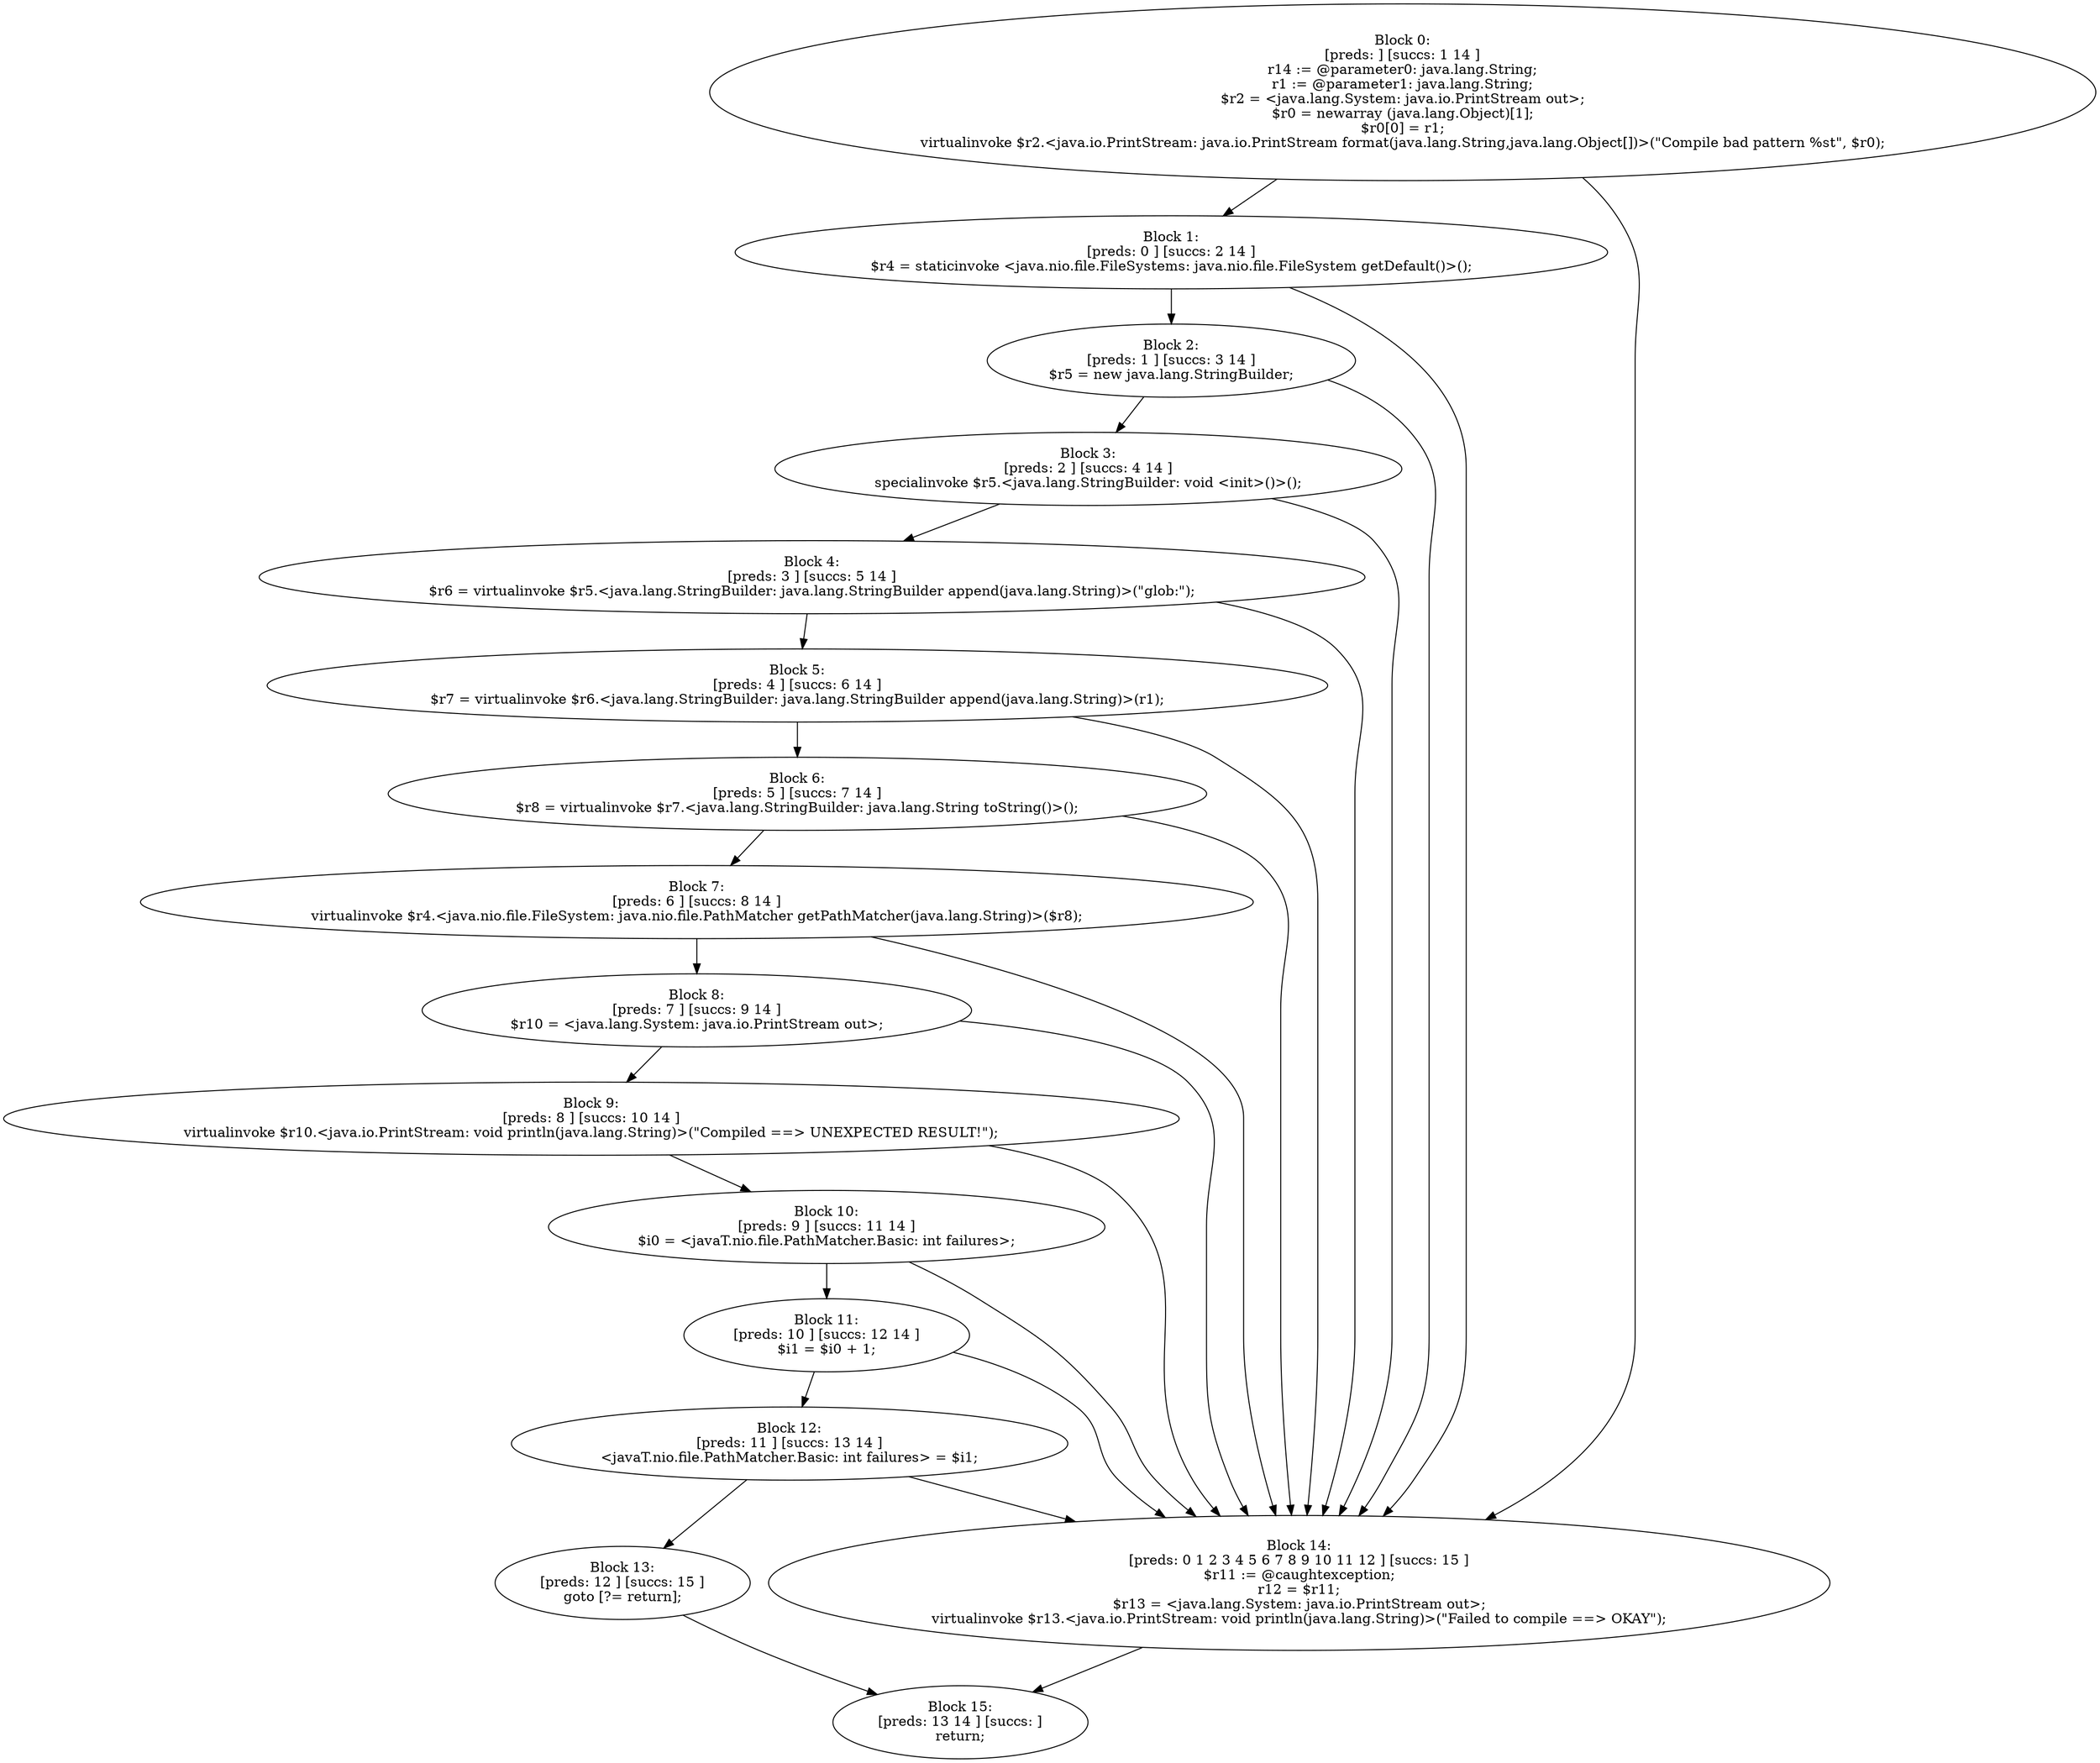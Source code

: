 digraph "unitGraph" {
    "Block 0:
[preds: ] [succs: 1 14 ]
r14 := @parameter0: java.lang.String;
r1 := @parameter1: java.lang.String;
$r2 = <java.lang.System: java.io.PrintStream out>;
$r0 = newarray (java.lang.Object)[1];
$r0[0] = r1;
virtualinvoke $r2.<java.io.PrintStream: java.io.PrintStream format(java.lang.String,java.lang.Object[])>(\"Compile bad pattern %s\t\", $r0);
"
    "Block 1:
[preds: 0 ] [succs: 2 14 ]
$r4 = staticinvoke <java.nio.file.FileSystems: java.nio.file.FileSystem getDefault()>();
"
    "Block 2:
[preds: 1 ] [succs: 3 14 ]
$r5 = new java.lang.StringBuilder;
"
    "Block 3:
[preds: 2 ] [succs: 4 14 ]
specialinvoke $r5.<java.lang.StringBuilder: void <init>()>();
"
    "Block 4:
[preds: 3 ] [succs: 5 14 ]
$r6 = virtualinvoke $r5.<java.lang.StringBuilder: java.lang.StringBuilder append(java.lang.String)>(\"glob:\");
"
    "Block 5:
[preds: 4 ] [succs: 6 14 ]
$r7 = virtualinvoke $r6.<java.lang.StringBuilder: java.lang.StringBuilder append(java.lang.String)>(r1);
"
    "Block 6:
[preds: 5 ] [succs: 7 14 ]
$r8 = virtualinvoke $r7.<java.lang.StringBuilder: java.lang.String toString()>();
"
    "Block 7:
[preds: 6 ] [succs: 8 14 ]
virtualinvoke $r4.<java.nio.file.FileSystem: java.nio.file.PathMatcher getPathMatcher(java.lang.String)>($r8);
"
    "Block 8:
[preds: 7 ] [succs: 9 14 ]
$r10 = <java.lang.System: java.io.PrintStream out>;
"
    "Block 9:
[preds: 8 ] [succs: 10 14 ]
virtualinvoke $r10.<java.io.PrintStream: void println(java.lang.String)>(\"Compiled ==> UNEXPECTED RESULT!\");
"
    "Block 10:
[preds: 9 ] [succs: 11 14 ]
$i0 = <javaT.nio.file.PathMatcher.Basic: int failures>;
"
    "Block 11:
[preds: 10 ] [succs: 12 14 ]
$i1 = $i0 + 1;
"
    "Block 12:
[preds: 11 ] [succs: 13 14 ]
<javaT.nio.file.PathMatcher.Basic: int failures> = $i1;
"
    "Block 13:
[preds: 12 ] [succs: 15 ]
goto [?= return];
"
    "Block 14:
[preds: 0 1 2 3 4 5 6 7 8 9 10 11 12 ] [succs: 15 ]
$r11 := @caughtexception;
r12 = $r11;
$r13 = <java.lang.System: java.io.PrintStream out>;
virtualinvoke $r13.<java.io.PrintStream: void println(java.lang.String)>(\"Failed to compile ==> OKAY\");
"
    "Block 15:
[preds: 13 14 ] [succs: ]
return;
"
    "Block 0:
[preds: ] [succs: 1 14 ]
r14 := @parameter0: java.lang.String;
r1 := @parameter1: java.lang.String;
$r2 = <java.lang.System: java.io.PrintStream out>;
$r0 = newarray (java.lang.Object)[1];
$r0[0] = r1;
virtualinvoke $r2.<java.io.PrintStream: java.io.PrintStream format(java.lang.String,java.lang.Object[])>(\"Compile bad pattern %s\t\", $r0);
"->"Block 1:
[preds: 0 ] [succs: 2 14 ]
$r4 = staticinvoke <java.nio.file.FileSystems: java.nio.file.FileSystem getDefault()>();
";
    "Block 0:
[preds: ] [succs: 1 14 ]
r14 := @parameter0: java.lang.String;
r1 := @parameter1: java.lang.String;
$r2 = <java.lang.System: java.io.PrintStream out>;
$r0 = newarray (java.lang.Object)[1];
$r0[0] = r1;
virtualinvoke $r2.<java.io.PrintStream: java.io.PrintStream format(java.lang.String,java.lang.Object[])>(\"Compile bad pattern %s\t\", $r0);
"->"Block 14:
[preds: 0 1 2 3 4 5 6 7 8 9 10 11 12 ] [succs: 15 ]
$r11 := @caughtexception;
r12 = $r11;
$r13 = <java.lang.System: java.io.PrintStream out>;
virtualinvoke $r13.<java.io.PrintStream: void println(java.lang.String)>(\"Failed to compile ==> OKAY\");
";
    "Block 1:
[preds: 0 ] [succs: 2 14 ]
$r4 = staticinvoke <java.nio.file.FileSystems: java.nio.file.FileSystem getDefault()>();
"->"Block 2:
[preds: 1 ] [succs: 3 14 ]
$r5 = new java.lang.StringBuilder;
";
    "Block 1:
[preds: 0 ] [succs: 2 14 ]
$r4 = staticinvoke <java.nio.file.FileSystems: java.nio.file.FileSystem getDefault()>();
"->"Block 14:
[preds: 0 1 2 3 4 5 6 7 8 9 10 11 12 ] [succs: 15 ]
$r11 := @caughtexception;
r12 = $r11;
$r13 = <java.lang.System: java.io.PrintStream out>;
virtualinvoke $r13.<java.io.PrintStream: void println(java.lang.String)>(\"Failed to compile ==> OKAY\");
";
    "Block 2:
[preds: 1 ] [succs: 3 14 ]
$r5 = new java.lang.StringBuilder;
"->"Block 3:
[preds: 2 ] [succs: 4 14 ]
specialinvoke $r5.<java.lang.StringBuilder: void <init>()>();
";
    "Block 2:
[preds: 1 ] [succs: 3 14 ]
$r5 = new java.lang.StringBuilder;
"->"Block 14:
[preds: 0 1 2 3 4 5 6 7 8 9 10 11 12 ] [succs: 15 ]
$r11 := @caughtexception;
r12 = $r11;
$r13 = <java.lang.System: java.io.PrintStream out>;
virtualinvoke $r13.<java.io.PrintStream: void println(java.lang.String)>(\"Failed to compile ==> OKAY\");
";
    "Block 3:
[preds: 2 ] [succs: 4 14 ]
specialinvoke $r5.<java.lang.StringBuilder: void <init>()>();
"->"Block 4:
[preds: 3 ] [succs: 5 14 ]
$r6 = virtualinvoke $r5.<java.lang.StringBuilder: java.lang.StringBuilder append(java.lang.String)>(\"glob:\");
";
    "Block 3:
[preds: 2 ] [succs: 4 14 ]
specialinvoke $r5.<java.lang.StringBuilder: void <init>()>();
"->"Block 14:
[preds: 0 1 2 3 4 5 6 7 8 9 10 11 12 ] [succs: 15 ]
$r11 := @caughtexception;
r12 = $r11;
$r13 = <java.lang.System: java.io.PrintStream out>;
virtualinvoke $r13.<java.io.PrintStream: void println(java.lang.String)>(\"Failed to compile ==> OKAY\");
";
    "Block 4:
[preds: 3 ] [succs: 5 14 ]
$r6 = virtualinvoke $r5.<java.lang.StringBuilder: java.lang.StringBuilder append(java.lang.String)>(\"glob:\");
"->"Block 5:
[preds: 4 ] [succs: 6 14 ]
$r7 = virtualinvoke $r6.<java.lang.StringBuilder: java.lang.StringBuilder append(java.lang.String)>(r1);
";
    "Block 4:
[preds: 3 ] [succs: 5 14 ]
$r6 = virtualinvoke $r5.<java.lang.StringBuilder: java.lang.StringBuilder append(java.lang.String)>(\"glob:\");
"->"Block 14:
[preds: 0 1 2 3 4 5 6 7 8 9 10 11 12 ] [succs: 15 ]
$r11 := @caughtexception;
r12 = $r11;
$r13 = <java.lang.System: java.io.PrintStream out>;
virtualinvoke $r13.<java.io.PrintStream: void println(java.lang.String)>(\"Failed to compile ==> OKAY\");
";
    "Block 5:
[preds: 4 ] [succs: 6 14 ]
$r7 = virtualinvoke $r6.<java.lang.StringBuilder: java.lang.StringBuilder append(java.lang.String)>(r1);
"->"Block 6:
[preds: 5 ] [succs: 7 14 ]
$r8 = virtualinvoke $r7.<java.lang.StringBuilder: java.lang.String toString()>();
";
    "Block 5:
[preds: 4 ] [succs: 6 14 ]
$r7 = virtualinvoke $r6.<java.lang.StringBuilder: java.lang.StringBuilder append(java.lang.String)>(r1);
"->"Block 14:
[preds: 0 1 2 3 4 5 6 7 8 9 10 11 12 ] [succs: 15 ]
$r11 := @caughtexception;
r12 = $r11;
$r13 = <java.lang.System: java.io.PrintStream out>;
virtualinvoke $r13.<java.io.PrintStream: void println(java.lang.String)>(\"Failed to compile ==> OKAY\");
";
    "Block 6:
[preds: 5 ] [succs: 7 14 ]
$r8 = virtualinvoke $r7.<java.lang.StringBuilder: java.lang.String toString()>();
"->"Block 7:
[preds: 6 ] [succs: 8 14 ]
virtualinvoke $r4.<java.nio.file.FileSystem: java.nio.file.PathMatcher getPathMatcher(java.lang.String)>($r8);
";
    "Block 6:
[preds: 5 ] [succs: 7 14 ]
$r8 = virtualinvoke $r7.<java.lang.StringBuilder: java.lang.String toString()>();
"->"Block 14:
[preds: 0 1 2 3 4 5 6 7 8 9 10 11 12 ] [succs: 15 ]
$r11 := @caughtexception;
r12 = $r11;
$r13 = <java.lang.System: java.io.PrintStream out>;
virtualinvoke $r13.<java.io.PrintStream: void println(java.lang.String)>(\"Failed to compile ==> OKAY\");
";
    "Block 7:
[preds: 6 ] [succs: 8 14 ]
virtualinvoke $r4.<java.nio.file.FileSystem: java.nio.file.PathMatcher getPathMatcher(java.lang.String)>($r8);
"->"Block 8:
[preds: 7 ] [succs: 9 14 ]
$r10 = <java.lang.System: java.io.PrintStream out>;
";
    "Block 7:
[preds: 6 ] [succs: 8 14 ]
virtualinvoke $r4.<java.nio.file.FileSystem: java.nio.file.PathMatcher getPathMatcher(java.lang.String)>($r8);
"->"Block 14:
[preds: 0 1 2 3 4 5 6 7 8 9 10 11 12 ] [succs: 15 ]
$r11 := @caughtexception;
r12 = $r11;
$r13 = <java.lang.System: java.io.PrintStream out>;
virtualinvoke $r13.<java.io.PrintStream: void println(java.lang.String)>(\"Failed to compile ==> OKAY\");
";
    "Block 8:
[preds: 7 ] [succs: 9 14 ]
$r10 = <java.lang.System: java.io.PrintStream out>;
"->"Block 9:
[preds: 8 ] [succs: 10 14 ]
virtualinvoke $r10.<java.io.PrintStream: void println(java.lang.String)>(\"Compiled ==> UNEXPECTED RESULT!\");
";
    "Block 8:
[preds: 7 ] [succs: 9 14 ]
$r10 = <java.lang.System: java.io.PrintStream out>;
"->"Block 14:
[preds: 0 1 2 3 4 5 6 7 8 9 10 11 12 ] [succs: 15 ]
$r11 := @caughtexception;
r12 = $r11;
$r13 = <java.lang.System: java.io.PrintStream out>;
virtualinvoke $r13.<java.io.PrintStream: void println(java.lang.String)>(\"Failed to compile ==> OKAY\");
";
    "Block 9:
[preds: 8 ] [succs: 10 14 ]
virtualinvoke $r10.<java.io.PrintStream: void println(java.lang.String)>(\"Compiled ==> UNEXPECTED RESULT!\");
"->"Block 10:
[preds: 9 ] [succs: 11 14 ]
$i0 = <javaT.nio.file.PathMatcher.Basic: int failures>;
";
    "Block 9:
[preds: 8 ] [succs: 10 14 ]
virtualinvoke $r10.<java.io.PrintStream: void println(java.lang.String)>(\"Compiled ==> UNEXPECTED RESULT!\");
"->"Block 14:
[preds: 0 1 2 3 4 5 6 7 8 9 10 11 12 ] [succs: 15 ]
$r11 := @caughtexception;
r12 = $r11;
$r13 = <java.lang.System: java.io.PrintStream out>;
virtualinvoke $r13.<java.io.PrintStream: void println(java.lang.String)>(\"Failed to compile ==> OKAY\");
";
    "Block 10:
[preds: 9 ] [succs: 11 14 ]
$i0 = <javaT.nio.file.PathMatcher.Basic: int failures>;
"->"Block 11:
[preds: 10 ] [succs: 12 14 ]
$i1 = $i0 + 1;
";
    "Block 10:
[preds: 9 ] [succs: 11 14 ]
$i0 = <javaT.nio.file.PathMatcher.Basic: int failures>;
"->"Block 14:
[preds: 0 1 2 3 4 5 6 7 8 9 10 11 12 ] [succs: 15 ]
$r11 := @caughtexception;
r12 = $r11;
$r13 = <java.lang.System: java.io.PrintStream out>;
virtualinvoke $r13.<java.io.PrintStream: void println(java.lang.String)>(\"Failed to compile ==> OKAY\");
";
    "Block 11:
[preds: 10 ] [succs: 12 14 ]
$i1 = $i0 + 1;
"->"Block 12:
[preds: 11 ] [succs: 13 14 ]
<javaT.nio.file.PathMatcher.Basic: int failures> = $i1;
";
    "Block 11:
[preds: 10 ] [succs: 12 14 ]
$i1 = $i0 + 1;
"->"Block 14:
[preds: 0 1 2 3 4 5 6 7 8 9 10 11 12 ] [succs: 15 ]
$r11 := @caughtexception;
r12 = $r11;
$r13 = <java.lang.System: java.io.PrintStream out>;
virtualinvoke $r13.<java.io.PrintStream: void println(java.lang.String)>(\"Failed to compile ==> OKAY\");
";
    "Block 12:
[preds: 11 ] [succs: 13 14 ]
<javaT.nio.file.PathMatcher.Basic: int failures> = $i1;
"->"Block 13:
[preds: 12 ] [succs: 15 ]
goto [?= return];
";
    "Block 12:
[preds: 11 ] [succs: 13 14 ]
<javaT.nio.file.PathMatcher.Basic: int failures> = $i1;
"->"Block 14:
[preds: 0 1 2 3 4 5 6 7 8 9 10 11 12 ] [succs: 15 ]
$r11 := @caughtexception;
r12 = $r11;
$r13 = <java.lang.System: java.io.PrintStream out>;
virtualinvoke $r13.<java.io.PrintStream: void println(java.lang.String)>(\"Failed to compile ==> OKAY\");
";
    "Block 13:
[preds: 12 ] [succs: 15 ]
goto [?= return];
"->"Block 15:
[preds: 13 14 ] [succs: ]
return;
";
    "Block 14:
[preds: 0 1 2 3 4 5 6 7 8 9 10 11 12 ] [succs: 15 ]
$r11 := @caughtexception;
r12 = $r11;
$r13 = <java.lang.System: java.io.PrintStream out>;
virtualinvoke $r13.<java.io.PrintStream: void println(java.lang.String)>(\"Failed to compile ==> OKAY\");
"->"Block 15:
[preds: 13 14 ] [succs: ]
return;
";
}
